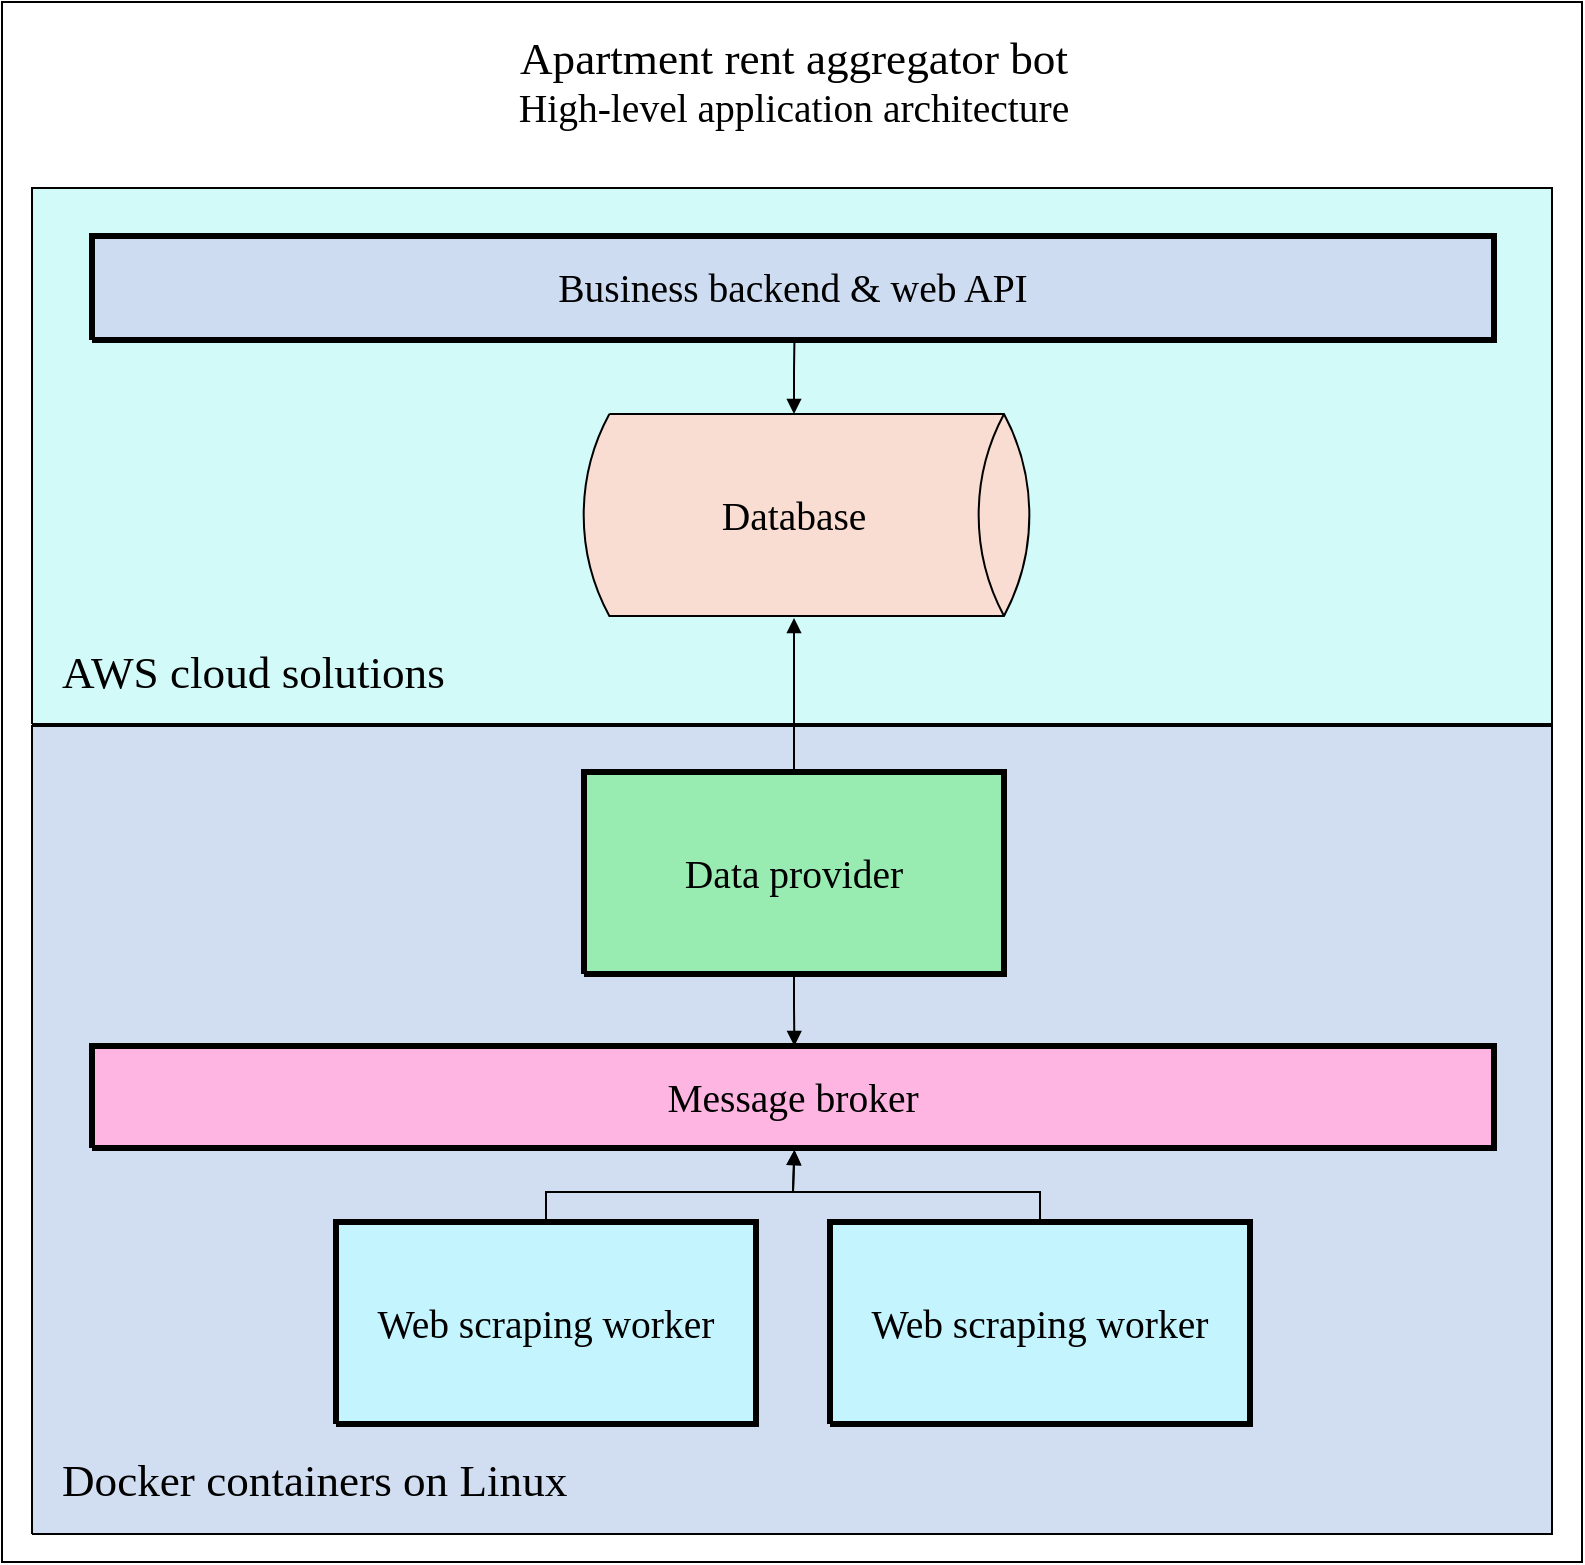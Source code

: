 <mxfile version="21.2.1" type="github" pages="2">
  <diagram name="High-level application" id="High-level_application">
    <mxGraphModel dx="1434" dy="756" grid="1" gridSize="10" guides="1" tooltips="1" connect="1" arrows="1" fold="1" page="0" pageScale="1" pageWidth="850" pageHeight="1100" math="0" shadow="0">
      <root>
        <mxCell id="0" />
        <mxCell id="1" parent="0" />
        <mxCell id="PQko0q0_kGGWKwkYk-Au-16" value="" style="rounded=0;whiteSpace=wrap;html=1;" vertex="1" parent="1">
          <mxGeometry x="10" y="10" width="790" height="780" as="geometry" />
        </mxCell>
        <mxCell id="wI_4me5x3G9-VKCZE_0J-20" value="" style="group" vertex="1" connectable="0" parent="1">
          <mxGeometry x="25" y="372" width="760" height="404" as="geometry" />
        </mxCell>
        <UserObject label="&lt;div style=&quot;font-size: 1px&quot;&gt;&lt;p style=&quot;text-align:left;margin-left:25;margin-right:0;margin-top:0px;margin-bottom:0px;text-indent:0;vertical-align:bottom;direction:ltr;&quot;&gt;&lt;font style=&quot;font-size:22.58px;font-family:Calibri;color:#000000;direction:ltr;letter-spacing:0px;line-height:120%;opacity:1&quot;&gt;&lt;br&gt;&lt;/font&gt;&lt;/p&gt;&lt;/div&gt;" tags="Background" id="5">
          <mxCell style="verticalAlign=bottom;align=left;overflow=width;vsdxID=3;fillColor=#d1ddf0;gradientColor=none;shape=stencil(nZBLDoAgDERP0z3SIyjew0SURgSD+Lu9kMZoXLhwN9O+tukAlrNpJg1SzDH4QW/URgNYgZTkjA4UkwJUgGXng+6DX1zLfmoymdXo17xh5zmRJ6Q42BWCfc2oJfdAr+Yv+AP9Cb7OJ3H/2JG1HNGz/84klThPVCc=);strokeColor=#000000;spacingBottom=3;points=[[0.5,0,0],[0.5,1,0],[0,0.5,0],[0.5,0.5,0],[1,0.5,0]];labelBackgroundColor=none;rounded=0;html=1;whiteSpace=wrap;" parent="wI_4me5x3G9-VKCZE_0J-20" vertex="1">
            <mxGeometry width="760" height="404" as="geometry" />
          </mxCell>
        </UserObject>
        <mxCell id="wI_4me5x3G9-VKCZE_0J-19" value="" style="group" vertex="1" connectable="0" parent="1">
          <mxGeometry x="25" y="103" width="760" height="269" as="geometry" />
        </mxCell>
        <UserObject label="&lt;div style=&quot;font-size: 1px&quot;&gt;&lt;p style=&quot;text-align:left;margin-left:25;margin-right:0;margin-top:0px;margin-bottom:0px;text-indent:0;vertical-align:bottom;direction:ltr;&quot;&gt;&lt;font style=&quot;font-size:22.58px;font-family:Calibri;color:#000000;direction:ltr;letter-spacing:0px;line-height:120%;opacity:1&quot;&gt;&lt;br&gt;&lt;/font&gt;&lt;/p&gt;&lt;/div&gt;" tags="Background" id="2">
          <mxCell style="verticalAlign=bottom;align=left;overflow=width;vsdxID=1;fillColor=#d2faf9;gradientColor=none;shape=stencil(nZBLDoAgDERP0z3SIyjew0SURgSD+Lu9kMZoXLhwN9O+tukAlrNpJg1SzDH4QW/URgNYgZTkjA4UkwJUgGXng+6DX1zLfmoymdXo17xh5zmRJ6Q42BWCfc2oJfdAr+Yv+AP9Cb7OJ3H/2JG1HNGz/84klThPVCc=);strokeColor=#000000;spacingBottom=3;points=[[0.5,0,0],[0.5,1,0],[0,0.5,0],[0.5,0.5,0],[1,0.5,0]];labelBackgroundColor=none;rounded=0;html=1;whiteSpace=wrap;" parent="wI_4me5x3G9-VKCZE_0J-19" vertex="1">
            <mxGeometry width="760" height="268" as="geometry" />
          </mxCell>
        </UserObject>
        <UserObject label="&lt;div style=&quot;font-size: 1px&quot;&gt;&lt;p style=&quot;text-align:center;margin-left:0;margin-right:0;margin-top:0px;margin-bottom:0px;text-indent:0;vertical-align:middle;direction:ltr;&quot;&gt;&lt;font style=&quot;font-size:19.76px;font-family:Calibri;color:#000000;direction:ltr;letter-spacing:0px;line-height:120%;opacity:1&quot;&gt;Business backend &amp;amp; web API&lt;br/&gt;&lt;/font&gt;&lt;/p&gt;&lt;/div&gt;" tags="Background" id="3">
          <mxCell style="verticalAlign=middle;align=center;overflow=width;vsdxID=91;fillColor=#cedcf2;gradientColor=none;shape=stencil(nZBLDoAgDERP0z3SIyjew0SURgSD+Lu9kMZoXLhwN9O+tukAlrNpJg1SzDH4QW/URgNYgZTkjA4UkwJUgGXng+6DX1zLfmoymdXo17xh5zmRJ6Q42BWCfc2oJfdAr+Yv+AP9Cb7OJ3H/2JG1HNGz/84klThPVCc=);strokeColor=#000000;strokeWidth=3;points=[[0.5,0,0],[0.5,0,0],[0.5,0.5,0],[0.5,0.5,0],[1,0.5,0],[0.5,0,0]];labelBackgroundColor=none;rounded=0;html=1;whiteSpace=wrap;" parent="1" vertex="1">
            <mxGeometry x="55" y="127" width="701" height="52" as="geometry" />
          </mxCell>
        </UserObject>
        <UserObject label="&lt;div style=&quot;font-size: 1px&quot;&gt;&lt;font style=&quot;font-size:19.76px;font-family:Calibri;color:#000000;direction:ltr;letter-spacing:0px;line-height:120%;opacity:1&quot;&gt;Database&lt;br/&gt;&lt;/font&gt;&lt;/div&gt;" tags="Flowchart" id="4">
          <mxCell style="verticalAlign=middle;align=center;overflow=width;vsdxID=90;fillColor=#f9ddd3;gradientColor=none;shape=stencil(1VNBEoIwDHxNj3RCK/gA1H90pEDHSplQBX5vsYKA9ujB22azSWablPCsrUQjCYPWornITuW2IvxAGFN1JVFZhwg/Ep4VBmWJ5lbnPm7EqBzR1dzHDr2vSynsxiIGgyfgGZ28Vqt6oY0BwlKBZ5fBlzSJKY+9GIepOqUs8Vyg4Rz3kehVG6GxwipTL8eBFljKyI2LCi3KVartpGwWdBz28uF7mv3dDtA939pJKKQrO4G3/IkbB94rLZTW/iLmfGjff7dDCLreOHZge/SO8h+GHx8=);strokeColor=#000000;spacingTop=-1;spacingBottom=-1;spacingLeft=-1;spacingRight=-1;points=[[0.5,0,0],[0.5,0,0],[1.06,0.5,0],[1,0.5,0]];labelBackgroundColor=none;rounded=0;html=1;whiteSpace=wrap;" parent="1" vertex="1">
            <mxGeometry x="301" y="216" width="210" height="101" as="geometry" />
          </mxCell>
        </UserObject>
        <UserObject label="&lt;div style=&quot;font-size: 1px&quot;&gt;&lt;p style=&quot;text-align:center;margin-left:0;margin-right:0;margin-top:0px;margin-bottom:0px;text-indent:0;vertical-align:middle;direction:ltr;&quot;&gt;&lt;font style=&quot;font-size:19.76px;font-family:Calibri;color:#000000;direction:ltr;letter-spacing:0px;line-height:120%;opacity:1&quot;&gt;Data provider&lt;br/&gt;&lt;/font&gt;&lt;/p&gt;&lt;/div&gt;" tags="Background" id="6">
          <mxCell style="verticalAlign=middle;align=center;overflow=width;vsdxID=92;fillColor=#98ecb1;gradientColor=none;shape=stencil(nZBLDoAgDERP0z3SIyjew0SURgSD+Lu9kMZoXLhwN9O+tukAlrNpJg1SzDH4QW/URgNYgZTkjA4UkwJUgGXng+6DX1zLfmoymdXo17xh5zmRJ6Q42BWCfc2oJfdAr+Yv+AP9Cb7OJ3H/2JG1HNGz/84klThPVCc=);strokeColor=#000000;strokeWidth=3;points=[[0.5,0,0],[0.5,0,0],[0.5,0.5,0],[0.5,0.5,0],[1,0.5,0],[0.5,0,0]];labelBackgroundColor=none;rounded=0;html=1;whiteSpace=wrap;" parent="1" vertex="1">
            <mxGeometry x="301" y="395" width="210" height="101" as="geometry" />
          </mxCell>
        </UserObject>
        <UserObject label="&lt;div style=&quot;font-size: 1px&quot;&gt;&lt;p style=&quot;text-align:center;margin-left:0;margin-right:0;margin-top:0px;margin-bottom:0px;text-indent:0;vertical-align:middle;direction:ltr;&quot;&gt;&lt;font style=&quot;font-size:19.76px;font-family:Calibri;color:#000000;direction:ltr;letter-spacing:0px;line-height:120%;opacity:1&quot;&gt;Message broker&lt;br/&gt;&lt;/font&gt;&lt;/p&gt;&lt;/div&gt;" tags="Background" id="7">
          <mxCell style="verticalAlign=middle;align=center;overflow=width;vsdxID=93;fillColor=#ffb5e2;gradientColor=none;shape=stencil(nZBLDoAgDERP0z3SIyjew0SURgSD+Lu9kMZoXLhwN9O+tukAlrNpJg1SzDH4QW/URgNYgZTkjA4UkwJUgGXng+6DX1zLfmoymdXo17xh5zmRJ6Q42BWCfc2oJfdAr+Yv+AP9Cb7OJ3H/2JG1HNGz/84klThPVCc=);strokeColor=#000000;strokeWidth=3;points=[[0.5,0,0],[0.5,0,0],[0.5,0.5,0],[0.5,0.5,0],[1,0.5,0],[0.5,0,0]];labelBackgroundColor=none;rounded=0;html=1;whiteSpace=wrap;" parent="1" vertex="1">
            <mxGeometry x="55" y="532" width="701" height="51" as="geometry" />
          </mxCell>
        </UserObject>
        <UserObject label="&lt;div style=&quot;font-size: 1px&quot;&gt;&lt;p style=&quot;text-align:center;margin-left:0;margin-right:0;margin-top:0px;margin-bottom:0px;text-indent:0;vertical-align:middle;direction:ltr;&quot;&gt;&lt;font style=&quot;font-size:19.76px;font-family:Calibri;color:#000000;direction:ltr;letter-spacing:0px;line-height:120%;opacity:1&quot;&gt;Web scraping worker&lt;br/&gt;&lt;/font&gt;&lt;/p&gt;&lt;/div&gt;" tags="Background" id="8">
          <mxCell style="verticalAlign=middle;align=center;overflow=width;vsdxID=94;fillColor=#c4f5fe;gradientColor=none;shape=stencil(nZBLDoAgDERP0z3SIyjew0SURgSD+Lu9kMZoXLhwN9O+tukAlrNpJg1SzDH4QW/URgNYgZTkjA4UkwJUgGXng+6DX1zLfmoymdXo17xh5zmRJ6Q42BWCfc2oJfdAr+Yv+AP9Cb7OJ3H/2JG1HNGz/84klThPVCc=);strokeColor=#000000;strokeWidth=3;points=[[0.5,0,0],[0.5,0,0],[0.5,0.5,0],[0.5,0.5,0],[1,0.5,0],[0.5,0,0]];labelBackgroundColor=none;rounded=0;html=1;whiteSpace=wrap;" parent="1" vertex="1">
            <mxGeometry x="177" y="620" width="210" height="101" as="geometry" />
          </mxCell>
        </UserObject>
        <UserObject label="&lt;div style=&quot;font-size: 1px&quot;&gt;&lt;p style=&quot;text-align:center;margin-left:0;margin-right:0;margin-top:0px;margin-bottom:0px;text-indent:0;vertical-align:top;direction:ltr;&quot;&gt;&lt;font style=&quot;font-size:22.58px;font-family:Calibri;color:#000000;direction:ltr;letter-spacing:0px;line-height:120%;opacity:1&quot;&gt;Apartment rent aggregator bot&lt;br/&gt;&lt;/font&gt;&lt;/p&gt;&lt;p style=&quot;text-align:center;margin-left:0;margin-right:0;margin-top:0px;margin-bottom:0px;text-indent:0;vertical-align:top;direction:ltr;&quot;&gt;&lt;font style=&quot;font-size:19.76px;font-family:Calibri;color:#000000;direction:ltr;letter-spacing:0px;line-height:120%;opacity:1&quot;&gt;High-level application architecture&lt;br/&gt;&lt;/font&gt;&lt;/p&gt;&lt;/div&gt;" tags="Background" id="9">
          <mxCell style="verticalAlign=top;align=center;overflow=width;vsdxID=89;fillColor=none;gradientColor=none;shape=stencil(nZBLDoAgDERP0z3SIyjew0SURgSD+Lu9kMZoXLhwN9O+tukAlrNpJg1SzDH4QW/URgNYgZTkjA4UkwJUgGXng+6DX1zLfmoymdXo17xh5zmRJ6Q42BWCfc2oJfdAr+Yv+AP9Cb7OJ3H/2JG1HNGz/84klThPVCc=);strokeColor=none;strokeWidth=2;points=[];labelBackgroundColor=none;rounded=0;html=1;whiteSpace=wrap;" parent="1" vertex="1">
            <mxGeometry x="26" y="25" width="760" height="77" as="geometry" />
          </mxCell>
        </UserObject>
        <UserObject label="&lt;div style=&quot;font-size: 1px&quot;&gt;&lt;p style=&quot;text-align:center;margin-left:0;margin-right:0;margin-top:0px;margin-bottom:0px;text-indent:0;vertical-align:middle;direction:ltr;&quot;&gt;&lt;font style=&quot;font-size:19.76px;font-family:Calibri;color:#000000;direction:ltr;letter-spacing:0px;line-height:120%;opacity:1&quot;&gt;Web scraping worker&lt;br/&gt;&lt;/font&gt;&lt;/p&gt;&lt;/div&gt;" tags="Background" id="10">
          <mxCell style="verticalAlign=middle;align=center;overflow=width;vsdxID=117;fillColor=#c4f5fe;gradientColor=none;shape=stencil(nZBLDoAgDERP0z3SIyjew0SURgSD+Lu9kMZoXLhwN9O+tukAlrNpJg1SzDH4QW/URgNYgZTkjA4UkwJUgGXng+6DX1zLfmoymdXo17xh5zmRJ6Q42BWCfc2oJfdAr+Yv+AP9Cb7OJ3H/2JG1HNGz/84klThPVCc=);strokeColor=#000000;strokeWidth=3;points=[[0.5,0,0],[0.5,0,0],[0.5,0.5,0],[0.5,0.5,0],[1,0.5,0],[0.5,0,0]];labelBackgroundColor=none;rounded=0;html=1;whiteSpace=wrap;" parent="1" vertex="1">
            <mxGeometry x="424" y="620" width="210" height="101" as="geometry" />
          </mxCell>
        </UserObject>
        <UserObject label="" tags="Connector" id="11">
          <mxCell style="vsdxID=118;edgeStyle=none;startArrow=none;endArrow=block;startSize=5;endSize=5;strokeColor=#000000;spacingTop=0;spacingBottom=0;spacingLeft=0;spacingRight=0;verticalAlign=middle;html=1;labelBackgroundColor=#ffffff;rounded=0;exitX=0.5;exitY=0;exitDx=0;exitDy=0;exitPerimeter=0;entryX=0.501;entryY=1.02;entryDx=0;entryDy=0;entryPerimeter=0;" parent="1" source="10" target="7" edge="1">
            <mxGeometry relative="1" as="geometry">
              <mxPoint as="offset" />
              <Array as="points">
                <mxPoint x="529" y="605" />
                <mxPoint x="405.5" y="605" />
              </Array>
            </mxGeometry>
          </mxCell>
        </UserObject>
        <UserObject label="" tags="Connector" id="12">
          <mxCell style="vsdxID=96;edgeStyle=none;startArrow=none;endArrow=block;startSize=5;endSize=5;strokeColor=#000000;spacingTop=0;spacingBottom=0;spacingLeft=0;spacingRight=0;verticalAlign=middle;html=1;labelBackgroundColor=#ffffff;rounded=0;exitX=0.5;exitY=0;exitDx=0;exitDy=0;exitPerimeter=0;entryX=0.501;entryY=1.02;entryDx=0;entryDy=0;entryPerimeter=0;" parent="1" source="8" target="7" edge="1">
            <mxGeometry relative="1" as="geometry">
              <mxPoint as="offset" />
              <Array as="points">
                <mxPoint x="282" y="605" />
                <mxPoint x="405.49" y="605" />
              </Array>
            </mxGeometry>
          </mxCell>
        </UserObject>
        <UserObject label="" tags="Connector" id="13">
          <mxCell style="vsdxID=99;edgeStyle=none;startArrow=none;endArrow=block;startSize=5;endSize=5;strokeColor=#000000;spacingTop=0;spacingBottom=0;spacingLeft=0;spacingRight=0;verticalAlign=middle;html=1;labelBackgroundColor=#ffffff;rounded=0;exitX=0.5;exitY=0;exitDx=0;exitDy=0;exitPerimeter=0;entryX=0.5;entryY=1.01;entryDx=0;entryDy=0;entryPerimeter=0;" parent="1" source="6" target="4" edge="1">
            <mxGeometry relative="1" as="geometry">
              <mxPoint x="-10" as="offset" />
              <Array as="points">
                <mxPoint x="406" y="355.43" />
                <mxPoint x="405.95" y="355.43" />
              </Array>
            </mxGeometry>
          </mxCell>
        </UserObject>
        <UserObject label="" tags="Connector" id="14">
          <mxCell style="vsdxID=102;edgeStyle=none;startArrow=none;endArrow=block;startSize=5;endSize=5;strokeColor=#000000;spacingTop=0;spacingBottom=0;spacingLeft=0;spacingRight=0;verticalAlign=middle;html=1;labelBackgroundColor=#ffffff;rounded=0;exitX=0.5;exitY=1.01;exitDx=0;exitDy=0;exitPerimeter=0;entryX=0.501;entryY=0;entryDx=0;entryDy=0;entryPerimeter=0;" parent="1" source="6" target="7" edge="1">
            <mxGeometry relative="1" as="geometry">
              <mxPoint x="-10" y="-1" as="offset" />
              <Array as="points">
                <mxPoint x="406" y="512" />
                <mxPoint x="405.94" y="512" />
              </Array>
            </mxGeometry>
          </mxCell>
        </UserObject>
        <UserObject label="" tags="Connector" id="15">
          <mxCell style="vsdxID=116;edgeStyle=none;startArrow=none;endArrow=block;startSize=5;endSize=5;strokeColor=#000000;spacingTop=0;spacingBottom=0;spacingLeft=0;spacingRight=0;verticalAlign=middle;html=1;labelBackgroundColor=#ffffff;rounded=0;exitX=0.501;exitY=1.019;exitDx=0;exitDy=0;exitPerimeter=0;entryX=0.5;entryY=0;entryDx=0;entryDy=0;entryPerimeter=0;" parent="1" source="3" target="4" edge="1">
            <mxGeometry relative="1" as="geometry">
              <mxPoint x="-10" as="offset" />
              <Array as="points">
                <mxPoint x="406" y="195" />
                <mxPoint x="405.92" y="195" />
              </Array>
            </mxGeometry>
          </mxCell>
        </UserObject>
        <mxCell id="wI_4me5x3G9-VKCZE_0J-17" value="&lt;span style=&quot;color: rgb(0, 0, 0); font-family: Calibri; font-size: 22.58px; font-style: normal; font-variant-ligatures: normal; font-variant-caps: normal; font-weight: 400; letter-spacing: normal; orphans: 2; text-align: left; text-indent: 0px; text-transform: none; widows: 2; word-spacing: 0px; -webkit-text-stroke-width: 0px; text-decoration-thickness: initial; text-decoration-style: initial; text-decoration-color: initial; float: none; display: inline !important;&quot;&gt;Docker containers on Linux&lt;/span&gt;" style="text;whiteSpace=wrap;html=1;labelBackgroundColor=none;spacingLeft=15;spacing=0;spacingBottom=0;spacingTop=5;movable=1;resizable=1;rotatable=1;deletable=1;editable=1;locked=0;connectable=1;" vertex="1" parent="1">
          <mxGeometry x="25" y="726" width="280" height="50" as="geometry" />
        </mxCell>
        <mxCell id="wI_4me5x3G9-VKCZE_0J-16" value="&lt;span style=&quot;color: rgb(0, 0, 0); font-family: Calibri; font-size: 22.58px; font-style: normal; font-variant-ligatures: normal; font-variant-caps: normal; font-weight: 400; letter-spacing: normal; orphans: 2; text-align: left; text-indent: 0px; text-transform: none; widows: 2; word-spacing: 0px; -webkit-text-stroke-width: 0px; text-decoration-thickness: initial; text-decoration-style: initial; text-decoration-color: initial; float: none; display: inline !important;&quot;&gt;AWS cloud solutions&lt;/span&gt;" style="text;whiteSpace=wrap;html=1;labelBackgroundColor=none;spacingLeft=15;spacing=0;spacingBottom=0;spacingTop=5;movable=1;resizable=1;rotatable=1;deletable=1;editable=1;locked=0;connectable=1;" vertex="1" parent="1">
          <mxGeometry x="25" y="322" width="220" height="50" as="geometry" />
        </mxCell>
      </root>
    </mxGraphModel>
  </diagram>
  <diagram id="rdL2xZTq7Vs_gFtf2hAk" name="Business backend &amp; web API">
    <mxGraphModel dx="1834" dy="756" grid="1" gridSize="10" guides="1" tooltips="1" connect="1" arrows="1" fold="1" page="0" pageScale="1" pageWidth="850" pageHeight="1100" math="0" shadow="0">
      <root>
        <mxCell id="0" />
        <mxCell id="1" parent="0" />
        <mxCell id="LjWUAwFey1A31XclTtI_-1" value="" style="rounded=0;whiteSpace=wrap;html=1;" vertex="1" parent="1">
          <mxGeometry x="-150" y="230" width="980" height="720" as="geometry" />
        </mxCell>
        <mxCell id="CDx5S3gPCUcm8BOAOIRe-1" value="" style="rounded=0;whiteSpace=wrap;html=1;fillColor=#F5F5F5;" vertex="1" parent="1">
          <mxGeometry x="-140" y="320" width="960" height="620" as="geometry" />
        </mxCell>
        <UserObject label="&lt;div style=&quot;font-size: 1px&quot;&gt;&lt;p style=&quot;text-align:left;margin-left:25;margin-right:0;margin-top:0px;margin-bottom:0px;text-indent:0;vertical-align:bottom;direction:ltr;&quot;&gt;&lt;font style=&quot;font-size:22.58px;font-family:Calibri;color:#000000;direction:ltr;letter-spacing:0px;line-height:120%;opacity:1&quot;&gt;&lt;br&gt;&lt;/font&gt;&lt;/p&gt;&lt;/div&gt;" tags="Background" id="gksIDDGi-dU_mkhMfjs--5">
          <mxCell style="verticalAlign=bottom;align=left;overflow=width;vsdxID=1;fillColor=#d2faf9;gradientColor=none;shape=stencil(nZBLDoAgDERP0z3SIyjew0SURgSD+Lu9kMZoXLhwN9O+tukAlrNpJg1SzDH4QW/URgNYgZTkjA4UkwJUgGXng+6DX1zLfmoymdXo17xh5zmRJ6Q42BWCfc2oJfdAr+Yv+AP9Cb7OJ3H/2JG1HNGz/84klThPVCc=);strokeColor=#000000;spacingBottom=3;points=[[0.5,0,0],[0.5,1,0],[0,0.5,0],[0.5,0.5,0],[1,0.5,0]];labelBackgroundColor=none;rounded=0;html=1;whiteSpace=wrap;" vertex="1" parent="1">
            <mxGeometry x="25" y="370" width="760" height="130" as="geometry" />
          </mxCell>
        </UserObject>
        <UserObject label="&lt;div style=&quot;font-size: 1px&quot;&gt;&lt;p style=&quot;text-align:left;margin-left:25;margin-right:0;margin-top:0px;margin-bottom:0px;text-indent:0;vertical-align:bottom;direction:ltr;&quot;&gt;&lt;font style=&quot;font-size:22.58px;font-family:Calibri;color:#000000;direction:ltr;letter-spacing:0px;line-height:120%;opacity:1&quot;&gt;&lt;br&gt;&lt;/font&gt;&lt;/p&gt;&lt;/div&gt;" tags="Background" id="gksIDDGi-dU_mkhMfjs--2">
          <mxCell style="verticalAlign=bottom;align=left;overflow=width;vsdxID=3;fillColor=#d1ddf0;gradientColor=none;shape=stencil(nZBLDoAgDERP0z3SIyjew0SURgSD+Lu9kMZoXLhwN9O+tukAlrNpJg1SzDH4QW/URgNYgZTkjA4UkwJUgGXng+6DX1zLfmoymdXo17xh5zmRJ6Q42BWCfc2oJfdAr+Yv+AP9Cb7OJ3H/2JG1HNGz/84klThPVCc=);strokeColor=#000000;spacingBottom=3;points=[[0.5,0,0],[0.5,1,0],[0,0.5,0],[0.5,0.5,0],[1,0.5,0]];labelBackgroundColor=none;rounded=0;html=1;whiteSpace=wrap;" vertex="1" parent="1">
            <mxGeometry x="25" y="500" width="760" height="276" as="geometry" />
          </mxCell>
        </UserObject>
        <mxCell id="DNQMAdA4DDHm-7m9TcHZ-7" style="edgeStyle=orthogonalEdgeStyle;rounded=0;orthogonalLoop=1;jettySize=auto;html=1;startArrow=block;shape=flexArrow;" edge="1" parent="1" source="gksIDDGi-dU_mkhMfjs--7" target="gksIDDGi-dU_mkhMfjs--9">
          <mxGeometry relative="1" as="geometry" />
        </mxCell>
        <mxCell id="DNQMAdA4DDHm-7m9TcHZ-9" style="edgeStyle=orthogonalEdgeStyle;rounded=0;orthogonalLoop=1;jettySize=auto;html=1;shape=flexArrow;startArrow=block;dashed=1;strokeWidth=1;" edge="1" parent="1" source="gksIDDGi-dU_mkhMfjs--7" target="gksIDDGi-dU_mkhMfjs--19">
          <mxGeometry relative="1" as="geometry" />
        </mxCell>
        <UserObject label="&lt;div style=&quot;font-size: 1px&quot;&gt;&lt;font style=&quot;font-size:19.76px;font-family:Calibri;color:#000000;direction:ltr;letter-spacing:0px;line-height:120%;opacity:1&quot;&gt;Database&lt;br/&gt;&lt;/font&gt;&lt;/div&gt;" tags="Flowchart" id="gksIDDGi-dU_mkhMfjs--8">
          <mxCell style="verticalAlign=middle;align=center;overflow=width;vsdxID=90;fillColor=#f9ddd3;gradientColor=none;shape=stencil(1VNBEoIwDHxNj3RCK/gA1H90pEDHSplQBX5vsYKA9ujB22azSWablPCsrUQjCYPWornITuW2IvxAGFN1JVFZhwg/Ep4VBmWJ5lbnPm7EqBzR1dzHDr2vSynsxiIGgyfgGZ28Vqt6oY0BwlKBZ5fBlzSJKY+9GIepOqUs8Vyg4Rz3kehVG6GxwipTL8eBFljKyI2LCi3KVartpGwWdBz28uF7mv3dDtA939pJKKQrO4G3/IkbB94rLZTW/iLmfGjff7dDCLreOHZge/SO8h+GHx8=);strokeColor=#000000;spacingTop=-1;spacingBottom=-1;spacingLeft=-1;spacingRight=-1;points=[[0.5,0,0],[0.5,0,0],[1.06,0.5,0],[1,0.5,0]];labelBackgroundColor=none;rounded=0;html=1;whiteSpace=wrap;dashed=1;" vertex="1" parent="1">
            <mxGeometry x="301" y="810" width="210" height="101" as="geometry" />
          </mxCell>
        </UserObject>
        <mxCell id="DNQMAdA4DDHm-7m9TcHZ-1" style="edgeStyle=orthogonalEdgeStyle;rounded=0;orthogonalLoop=1;jettySize=auto;html=1;dashed=1;strokeWidth=1;dashPattern=1 2;" edge="1" parent="1" source="gksIDDGi-dU_mkhMfjs--10" target="gksIDDGi-dU_mkhMfjs--8">
          <mxGeometry relative="1" as="geometry" />
        </mxCell>
        <UserObject label="&lt;div style=&quot;font-size: 1px&quot;&gt;&lt;p style=&quot;text-align:center;margin-left:0;margin-right:0;margin-top:0px;margin-bottom:0px;text-indent:0;vertical-align:top;direction:ltr;&quot;&gt;&lt;font style=&quot;font-size:22.58px;font-family:Calibri;color:#000000;direction:ltr;letter-spacing:0px;line-height:120%;opacity:1&quot;&gt;Business backend &amp;amp; web API&lt;br&gt;&lt;/font&gt;&lt;/p&gt;&lt;p style=&quot;text-align:center;margin-left:0;margin-right:0;margin-top:0px;margin-bottom:0px;text-indent:0;vertical-align:top;direction:ltr;&quot;&gt;&lt;font style=&quot;font-size:19.76px;font-family:Calibri;color:#000000;direction:ltr;letter-spacing:0px;line-height:120%;opacity:1&quot;&gt;Component architecture&lt;br&gt;&lt;/font&gt;&lt;/p&gt;&lt;/div&gt;" tags="Background" id="gksIDDGi-dU_mkhMfjs--12">
          <mxCell style="verticalAlign=top;align=center;overflow=width;vsdxID=89;fillColor=none;gradientColor=none;shape=stencil(nZBLDoAgDERP0z3SIyjew0SURgSD+Lu9kMZoXLhwN9O+tukAlrNpJg1SzDH4QW/URgNYgZTkjA4UkwJUgGXng+6DX1zLfmoymdXo17xh5zmRJ6Q42BWCfc2oJfdAr+Yv+AP9Cb7OJ3H/2JG1HNGz/84klThPVCc=);strokeColor=none;strokeWidth=2;points=[];labelBackgroundColor=none;rounded=0;html=1;whiteSpace=wrap;" vertex="1" parent="1">
            <mxGeometry x="-140" y="243" width="960" height="77" as="geometry" />
          </mxCell>
        </UserObject>
        <mxCell id="gksIDDGi-dU_mkhMfjs--19" value="Telegram bot user" style="shape=umlActor;verticalLabelPosition=bottom;verticalAlign=top;html=1;outlineConnect=0;" vertex="1" parent="1">
          <mxGeometry x="-100" y="376" width="50" height="100" as="geometry" />
        </mxCell>
        <mxCell id="gksIDDGi-dU_mkhMfjs--6" value="&lt;span style=&quot;color: rgb(0, 0, 0); font-family: Calibri; font-size: 22.58px; font-style: normal; font-variant-ligatures: normal; font-variant-caps: normal; font-weight: 400; letter-spacing: normal; orphans: 2; text-align: left; text-indent: 0px; text-transform: none; widows: 2; word-spacing: 0px; -webkit-text-stroke-width: 0px; text-decoration-thickness: initial; text-decoration-style: initial; text-decoration-color: initial; float: none; display: inline !important;&quot;&gt;Minimal API&lt;/span&gt;" style="text;whiteSpace=wrap;html=1;labelBackgroundColor=none;spacingLeft=15;spacing=0;spacingBottom=0;spacingTop=5;movable=1;resizable=1;rotatable=1;deletable=1;editable=1;locked=0;connectable=1;" vertex="1" parent="1">
          <mxGeometry x="25" y="455.019" width="220" height="44.981" as="geometry" />
        </mxCell>
        <mxCell id="gksIDDGi-dU_mkhMfjs--3" value="&lt;span style=&quot;color: rgb(0, 0, 0); font-family: Calibri; font-size: 22.58px; font-style: normal; font-variant-ligatures: normal; font-variant-caps: normal; font-weight: 400; letter-spacing: normal; orphans: 2; text-align: left; text-indent: 0px; text-transform: none; widows: 2; word-spacing: 0px; -webkit-text-stroke-width: 0px; text-decoration-thickness: initial; text-decoration-style: initial; text-decoration-color: initial; float: none; display: inline !important;&quot;&gt;Application model&lt;/span&gt;" style="text;whiteSpace=wrap;html=1;labelBackgroundColor=none;spacingLeft=15;spacing=0;spacingBottom=0;spacingTop=5;movable=1;resizable=1;rotatable=1;deletable=1;editable=1;locked=0;connectable=1;" vertex="1" parent="1">
          <mxGeometry x="25" y="726" width="280" height="50" as="geometry" />
        </mxCell>
        <UserObject label="&lt;div style=&quot;font-size: 1px&quot;&gt;&lt;p style=&quot;text-align:center;margin-left:0;margin-right:0;margin-top:0px;margin-bottom:0px;text-indent:0;vertical-align:middle;direction:ltr;&quot;&gt;&lt;font style=&quot;font-size:19.76px;font-family:Calibri;color:#000000;direction:ltr;letter-spacing:0px;line-height:120%;opacity:1&quot;&gt;Data access layer&lt;br&gt;&lt;/font&gt;&lt;/p&gt;&lt;/div&gt;" tags="Background" id="gksIDDGi-dU_mkhMfjs--10">
          <mxCell style="verticalAlign=middle;align=center;overflow=width;vsdxID=93;fillColor=#ffb5e2;gradientColor=none;shape=stencil(nZBLDoAgDERP0z3SIyjew0SURgSD+Lu9kMZoXLhwN9O+tukAlrNpJg1SzDH4QW/URgNYgZTkjA4UkwJUgGXng+6DX1zLfmoymdXo17xh5zmRJ6Q42BWCfc2oJfdAr+Yv+AP9Cb7OJ3H/2JG1HNGz/84klThPVCc=);strokeColor=#000000;strokeWidth=3;points=[[0.5,0,0],[0.5,0,0],[0.5,0.5,0],[0.5,0.5,0],[1,0.5,0],[0.5,0,0]];labelBackgroundColor=none;rounded=0;html=1;whiteSpace=wrap;" vertex="1" parent="1">
            <mxGeometry x="55.5" y="670" width="701" height="51" as="geometry" />
          </mxCell>
        </UserObject>
        <UserObject label="&lt;div style=&quot;font-size: 1px&quot;&gt;&lt;p style=&quot;text-align:center;margin-left:0;margin-right:0;margin-top:0px;margin-bottom:0px;text-indent:0;vertical-align:middle;direction:ltr;&quot;&gt;&lt;font style=&quot;font-size:19.76px;font-family:Calibri;color:#000000;direction:ltr;letter-spacing:0px;line-height:120%;opacity:1&quot;&gt;Business logic layer&lt;br&gt;&lt;/font&gt;&lt;/p&gt;&lt;/div&gt;" tags="Background" id="gksIDDGi-dU_mkhMfjs--9">
          <mxCell style="verticalAlign=middle;align=center;overflow=width;vsdxID=92;fillColor=#98ecb1;gradientColor=none;shape=stencil(nZBLDoAgDERP0z3SIyjew0SURgSD+Lu9kMZoXLhwN9O+tukAlrNpJg1SzDH4QW/URgNYgZTkjA4UkwJUgGXng+6DX1zLfmoymdXo17xh5zmRJ6Q42BWCfc2oJfdAr+Yv+AP9Cb7OJ3H/2JG1HNGz/84klThPVCc=);strokeColor=#000000;strokeWidth=3;points=[[0.5,0,0],[0.5,0,0],[0.5,0.5,0],[0.5,0.5,0],[1,0.5,0],[0.5,0,0]];labelBackgroundColor=none;rounded=0;html=1;whiteSpace=wrap;" vertex="1" parent="1">
            <mxGeometry x="301" y="540" width="210" height="101" as="geometry" />
          </mxCell>
        </UserObject>
        <mxCell id="DNQMAdA4DDHm-7m9TcHZ-2" style="edgeStyle=orthogonalEdgeStyle;rounded=0;orthogonalLoop=1;jettySize=auto;html=1;" edge="1" parent="1" source="gksIDDGi-dU_mkhMfjs--9" target="gksIDDGi-dU_mkhMfjs--10">
          <mxGeometry relative="1" as="geometry" />
        </mxCell>
        <UserObject label="&lt;div style=&quot;font-size: 1px&quot;&gt;&lt;p style=&quot;text-align:center;margin-left:0;margin-right:0;margin-top:0px;margin-bottom:0px;text-indent:0;vertical-align:middle;direction:ltr;&quot;&gt;&lt;font style=&quot;font-size:19.76px;font-family:Calibri;color:#000000;direction:ltr;letter-spacing:0px;line-height:120%;opacity:1&quot;&gt;Presentation layer&lt;br&gt;&lt;/font&gt;&lt;/p&gt;&lt;/div&gt;" tags="Background" id="gksIDDGi-dU_mkhMfjs--7">
          <mxCell style="verticalAlign=middle;align=center;overflow=width;vsdxID=91;fillColor=#cedcf2;gradientColor=none;shape=stencil(nZBLDoAgDERP0z3SIyjew0SURgSD+Lu9kMZoXLhwN9O+tukAlrNpJg1SzDH4QW/URgNYgZTkjA4UkwJUgGXng+6DX1zLfmoymdXo17xh5zmRJ6Q42BWCfc2oJfdAr+Yv+AP9Cb7OJ3H/2JG1HNGz/84klThPVCc=);strokeColor=#000000;strokeWidth=3;points=[[0.5,0,0],[0.5,0,0],[0.5,0.5,0],[0.5,0.5,0],[1,0.5,0],[0.5,0,0]];labelBackgroundColor=none;rounded=0;html=1;whiteSpace=wrap;" vertex="1" parent="1">
            <mxGeometry x="55.5" y="400" width="701" height="52" as="geometry" />
          </mxCell>
        </UserObject>
        <mxCell id="CEoCrVbHOtHqmO5B8tua-3" value="Application environment" style="swimlane;whiteSpace=wrap;html=1;" vertex="1" parent="1">
          <mxGeometry x="10" y="335" width="790" height="585" as="geometry">
            <mxRectangle x="10" y="335" width="180" height="30" as="alternateBounds" />
          </mxGeometry>
        </mxCell>
      </root>
    </mxGraphModel>
  </diagram>
</mxfile>
